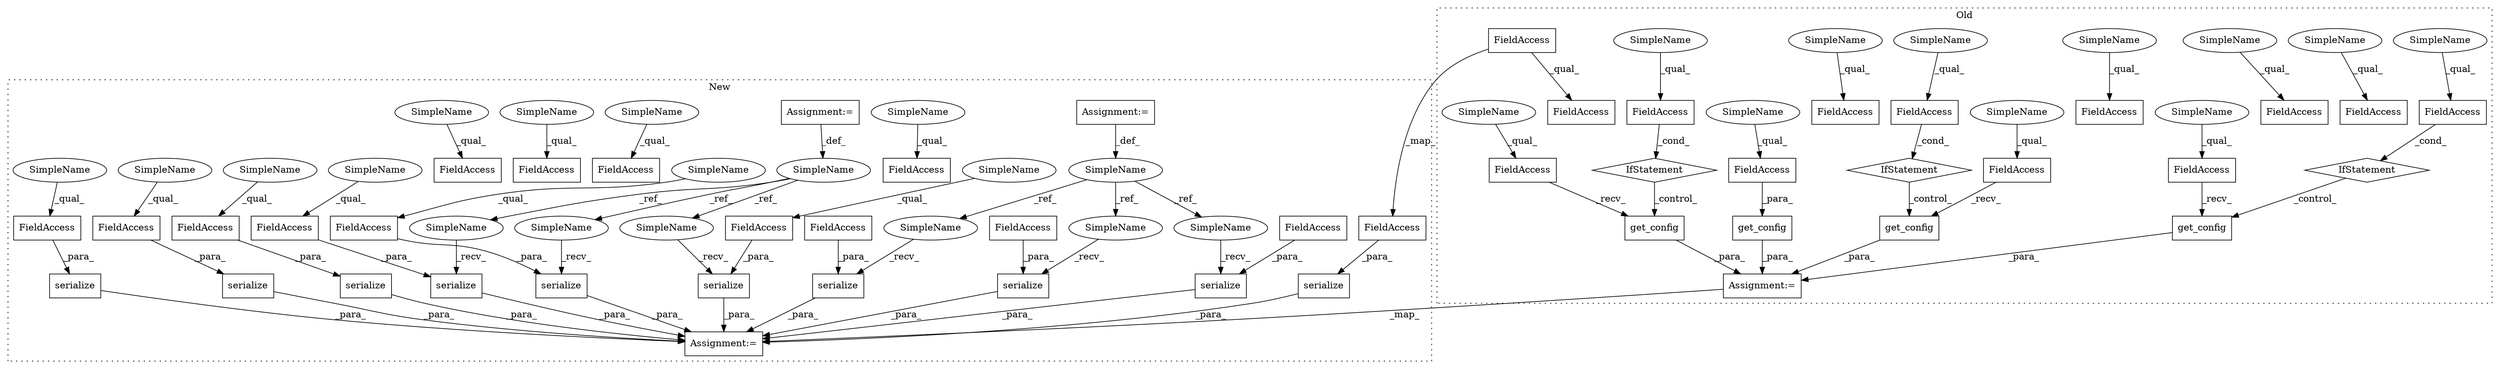 digraph G {
subgraph cluster0 {
1 [label="get_config" a="32" s="19799" l="12" shape="box"];
8 [label="FieldAccess" a="22" s="19759" l="18" shape="box"];
9 [label="FieldAccess" a="22" s="19481" l="15" shape="box"];
12 [label="FieldAccess" a="22" s="19386" l="15" shape="box"];
16 [label="IfStatement" a="25" s="19777" l="3" shape="diamond"];
18 [label="FieldAccess" a="22" s="19511" l="15" shape="box"];
20 [label="Assignment:=" a="7" s="19365" l="1" shape="box"];
21 [label="get_config" a="32" s="19721" l="12" shape="box"];
23 [label="FieldAccess" a="22" s="19681" l="18" shape="box"];
24 [label="FieldAccess" a="22" s="19780" l="18" shape="box"];
25 [label="FieldAccess" a="22" s="19702" l="18" shape="box"];
26 [label="FieldAccess" a="22" s="19511" l="24" shape="box"];
27 [label="FieldAccess" a="22" s="19433" l="9" shape="box"];
28 [label="FieldAccess" a="22" s="19624" l="18" shape="box"];
29 [label="FieldAccess" a="22" s="19555" l="21" shape="box"];
30 [label="FieldAccess" a="22" s="19603" l="18" shape="box"];
31 [label="IfStatement" a="25" s="19699" l="3" shape="diamond"];
32 [label="get_config" a="32" s="19643" l="12" shape="box"];
33 [label="IfStatement" a="25" s="19621" l="3" shape="diamond"];
34 [label="FieldAccess" a="22" s="19859" l="14" shape="box"];
50 [label="get_config" a="32" s="19470,19496" l="11,1" shape="box"];
57 [label="SimpleName" a="42" s="19603" l="4" shape="ellipse"];
58 [label="SimpleName" a="42" s="19859" l="4" shape="ellipse"];
59 [label="SimpleName" a="42" s="19702" l="4" shape="ellipse"];
60 [label="SimpleName" a="42" s="19433" l="4" shape="ellipse"];
61 [label="SimpleName" a="42" s="19681" l="4" shape="ellipse"];
62 [label="SimpleName" a="42" s="19555" l="4" shape="ellipse"];
63 [label="SimpleName" a="42" s="19481" l="4" shape="ellipse"];
64 [label="SimpleName" a="42" s="19624" l="4" shape="ellipse"];
65 [label="SimpleName" a="42" s="19386" l="4" shape="ellipse"];
66 [label="SimpleName" a="42" s="19780" l="4" shape="ellipse"];
67 [label="SimpleName" a="42" s="19759" l="4" shape="ellipse"];
label = "Old";
style="dotted";
}
subgraph cluster1 {
2 [label="serialize" a="32" s="22398,22430" l="10,1" shape="box"];
3 [label="FieldAccess" a="22" s="22408" l="22" shape="box"];
4 [label="Assignment:=" a="7" s="21736" l="11" shape="box"];
5 [label="serialize" a="32" s="22534,22564" l="10,1" shape="box"];
6 [label="FieldAccess" a="22" s="22544" l="20" shape="box"];
7 [label="SimpleName" a="42" s="21736" l="11" shape="ellipse"];
10 [label="FieldAccess" a="22" s="21911" l="25" shape="box"];
11 [label="serialize" a="32" s="21901,21936" l="10,1" shape="box"];
13 [label="FieldAccess" a="22" s="21803" l="10" shape="box"];
14 [label="FieldAccess" a="22" s="22079" l="26" shape="box"];
15 [label="serialize" a="32" s="22069,22105" l="10,1" shape="box"];
17 [label="FieldAccess" a="22" s="21849" l="15" shape="box"];
19 [label="Assignment:=" a="7" s="21787" l="1" shape="box"];
22 [label="serialize" a="32" s="21839,21864" l="10,1" shape="box"];
35 [label="FieldAccess" a="22" s="22149" l="21" shape="box"];
36 [label="serialize" a="32" s="22139,22170" l="10,1" shape="box"];
37 [label="FieldAccess" a="22" s="22477" l="25" shape="box"];
38 [label="serialize" a="32" s="22467,22502" l="10,1" shape="box"];
39 [label="FieldAccess" a="22" s="22007" l="23" shape="box"];
40 [label="serialize" a="32" s="22273,22304" l="10,1" shape="box"];
41 [label="SimpleName" a="42" s="21637" l="12" shape="ellipse"];
42 [label="serialize" a="32" s="22206,22234" l="10,1" shape="box"];
43 [label="FieldAccess" a="22" s="21949" l="13" shape="box"];
44 [label="serialize" a="32" s="22338,22364" l="10,1" shape="box"];
45 [label="FieldAccess" a="22" s="22283" l="21" shape="box"];
46 [label="FieldAccess" a="22" s="22576" l="12" shape="box"];
47 [label="FieldAccess" a="22" s="22348" l="16" shape="box"];
48 [label="FieldAccess" a="22" s="22216" l="18" shape="box"];
49 [label="Assignment:=" a="7" s="21637" l="12" shape="box"];
51 [label="SimpleName" a="42" s="22325" l="12" shape="ellipse"];
52 [label="SimpleName" a="42" s="22193" l="12" shape="ellipse"];
53 [label="SimpleName" a="42" s="22260" l="12" shape="ellipse"];
54 [label="SimpleName" a="42" s="22455" l="11" shape="ellipse"];
55 [label="SimpleName" a="42" s="22386" l="11" shape="ellipse"];
56 [label="SimpleName" a="42" s="22522" l="11" shape="ellipse"];
68 [label="SimpleName" a="42" s="22007" l="4" shape="ellipse"];
69 [label="SimpleName" a="42" s="22544" l="4" shape="ellipse"];
70 [label="SimpleName" a="42" s="22149" l="4" shape="ellipse"];
71 [label="SimpleName" a="42" s="21949" l="4" shape="ellipse"];
72 [label="SimpleName" a="42" s="22576" l="4" shape="ellipse"];
73 [label="SimpleName" a="42" s="21803" l="4" shape="ellipse"];
74 [label="SimpleName" a="42" s="22408" l="4" shape="ellipse"];
75 [label="SimpleName" a="42" s="22079" l="4" shape="ellipse"];
76 [label="SimpleName" a="42" s="22477" l="4" shape="ellipse"];
77 [label="SimpleName" a="42" s="21911" l="4" shape="ellipse"];
label = "New";
style="dotted";
}
1 -> 20 [label="_para_"];
2 -> 19 [label="_para_"];
3 -> 2 [label="_para_"];
4 -> 7 [label="_def_"];
5 -> 19 [label="_para_"];
6 -> 5 [label="_para_"];
7 -> 56 [label="_ref_"];
7 -> 54 [label="_ref_"];
7 -> 55 [label="_ref_"];
8 -> 16 [label="_cond_"];
9 -> 50 [label="_para_"];
10 -> 11 [label="_para_"];
11 -> 19 [label="_para_"];
14 -> 15 [label="_para_"];
15 -> 19 [label="_para_"];
16 -> 1 [label="_control_"];
17 -> 22 [label="_para_"];
18 -> 17 [label="_map_"];
18 -> 26 [label="_qual_"];
20 -> 19 [label="_map_"];
21 -> 20 [label="_para_"];
22 -> 19 [label="_para_"];
23 -> 31 [label="_cond_"];
24 -> 1 [label="_recv_"];
25 -> 21 [label="_recv_"];
28 -> 32 [label="_recv_"];
30 -> 33 [label="_cond_"];
31 -> 21 [label="_control_"];
32 -> 20 [label="_para_"];
33 -> 32 [label="_control_"];
35 -> 36 [label="_para_"];
36 -> 19 [label="_para_"];
37 -> 38 [label="_para_"];
38 -> 19 [label="_para_"];
40 -> 19 [label="_para_"];
41 -> 53 [label="_ref_"];
41 -> 52 [label="_ref_"];
41 -> 51 [label="_ref_"];
42 -> 19 [label="_para_"];
44 -> 19 [label="_para_"];
45 -> 40 [label="_para_"];
47 -> 44 [label="_para_"];
48 -> 42 [label="_para_"];
49 -> 41 [label="_def_"];
50 -> 20 [label="_para_"];
51 -> 44 [label="_recv_"];
52 -> 42 [label="_recv_"];
53 -> 40 [label="_recv_"];
54 -> 38 [label="_recv_"];
55 -> 2 [label="_recv_"];
56 -> 5 [label="_recv_"];
57 -> 30 [label="_qual_"];
58 -> 34 [label="_qual_"];
59 -> 25 [label="_qual_"];
60 -> 27 [label="_qual_"];
61 -> 23 [label="_qual_"];
62 -> 29 [label="_qual_"];
63 -> 9 [label="_qual_"];
64 -> 28 [label="_qual_"];
65 -> 12 [label="_qual_"];
66 -> 24 [label="_qual_"];
67 -> 8 [label="_qual_"];
68 -> 39 [label="_qual_"];
69 -> 6 [label="_qual_"];
70 -> 35 [label="_qual_"];
71 -> 43 [label="_qual_"];
72 -> 46 [label="_qual_"];
73 -> 13 [label="_qual_"];
74 -> 3 [label="_qual_"];
75 -> 14 [label="_qual_"];
76 -> 37 [label="_qual_"];
77 -> 10 [label="_qual_"];
}
